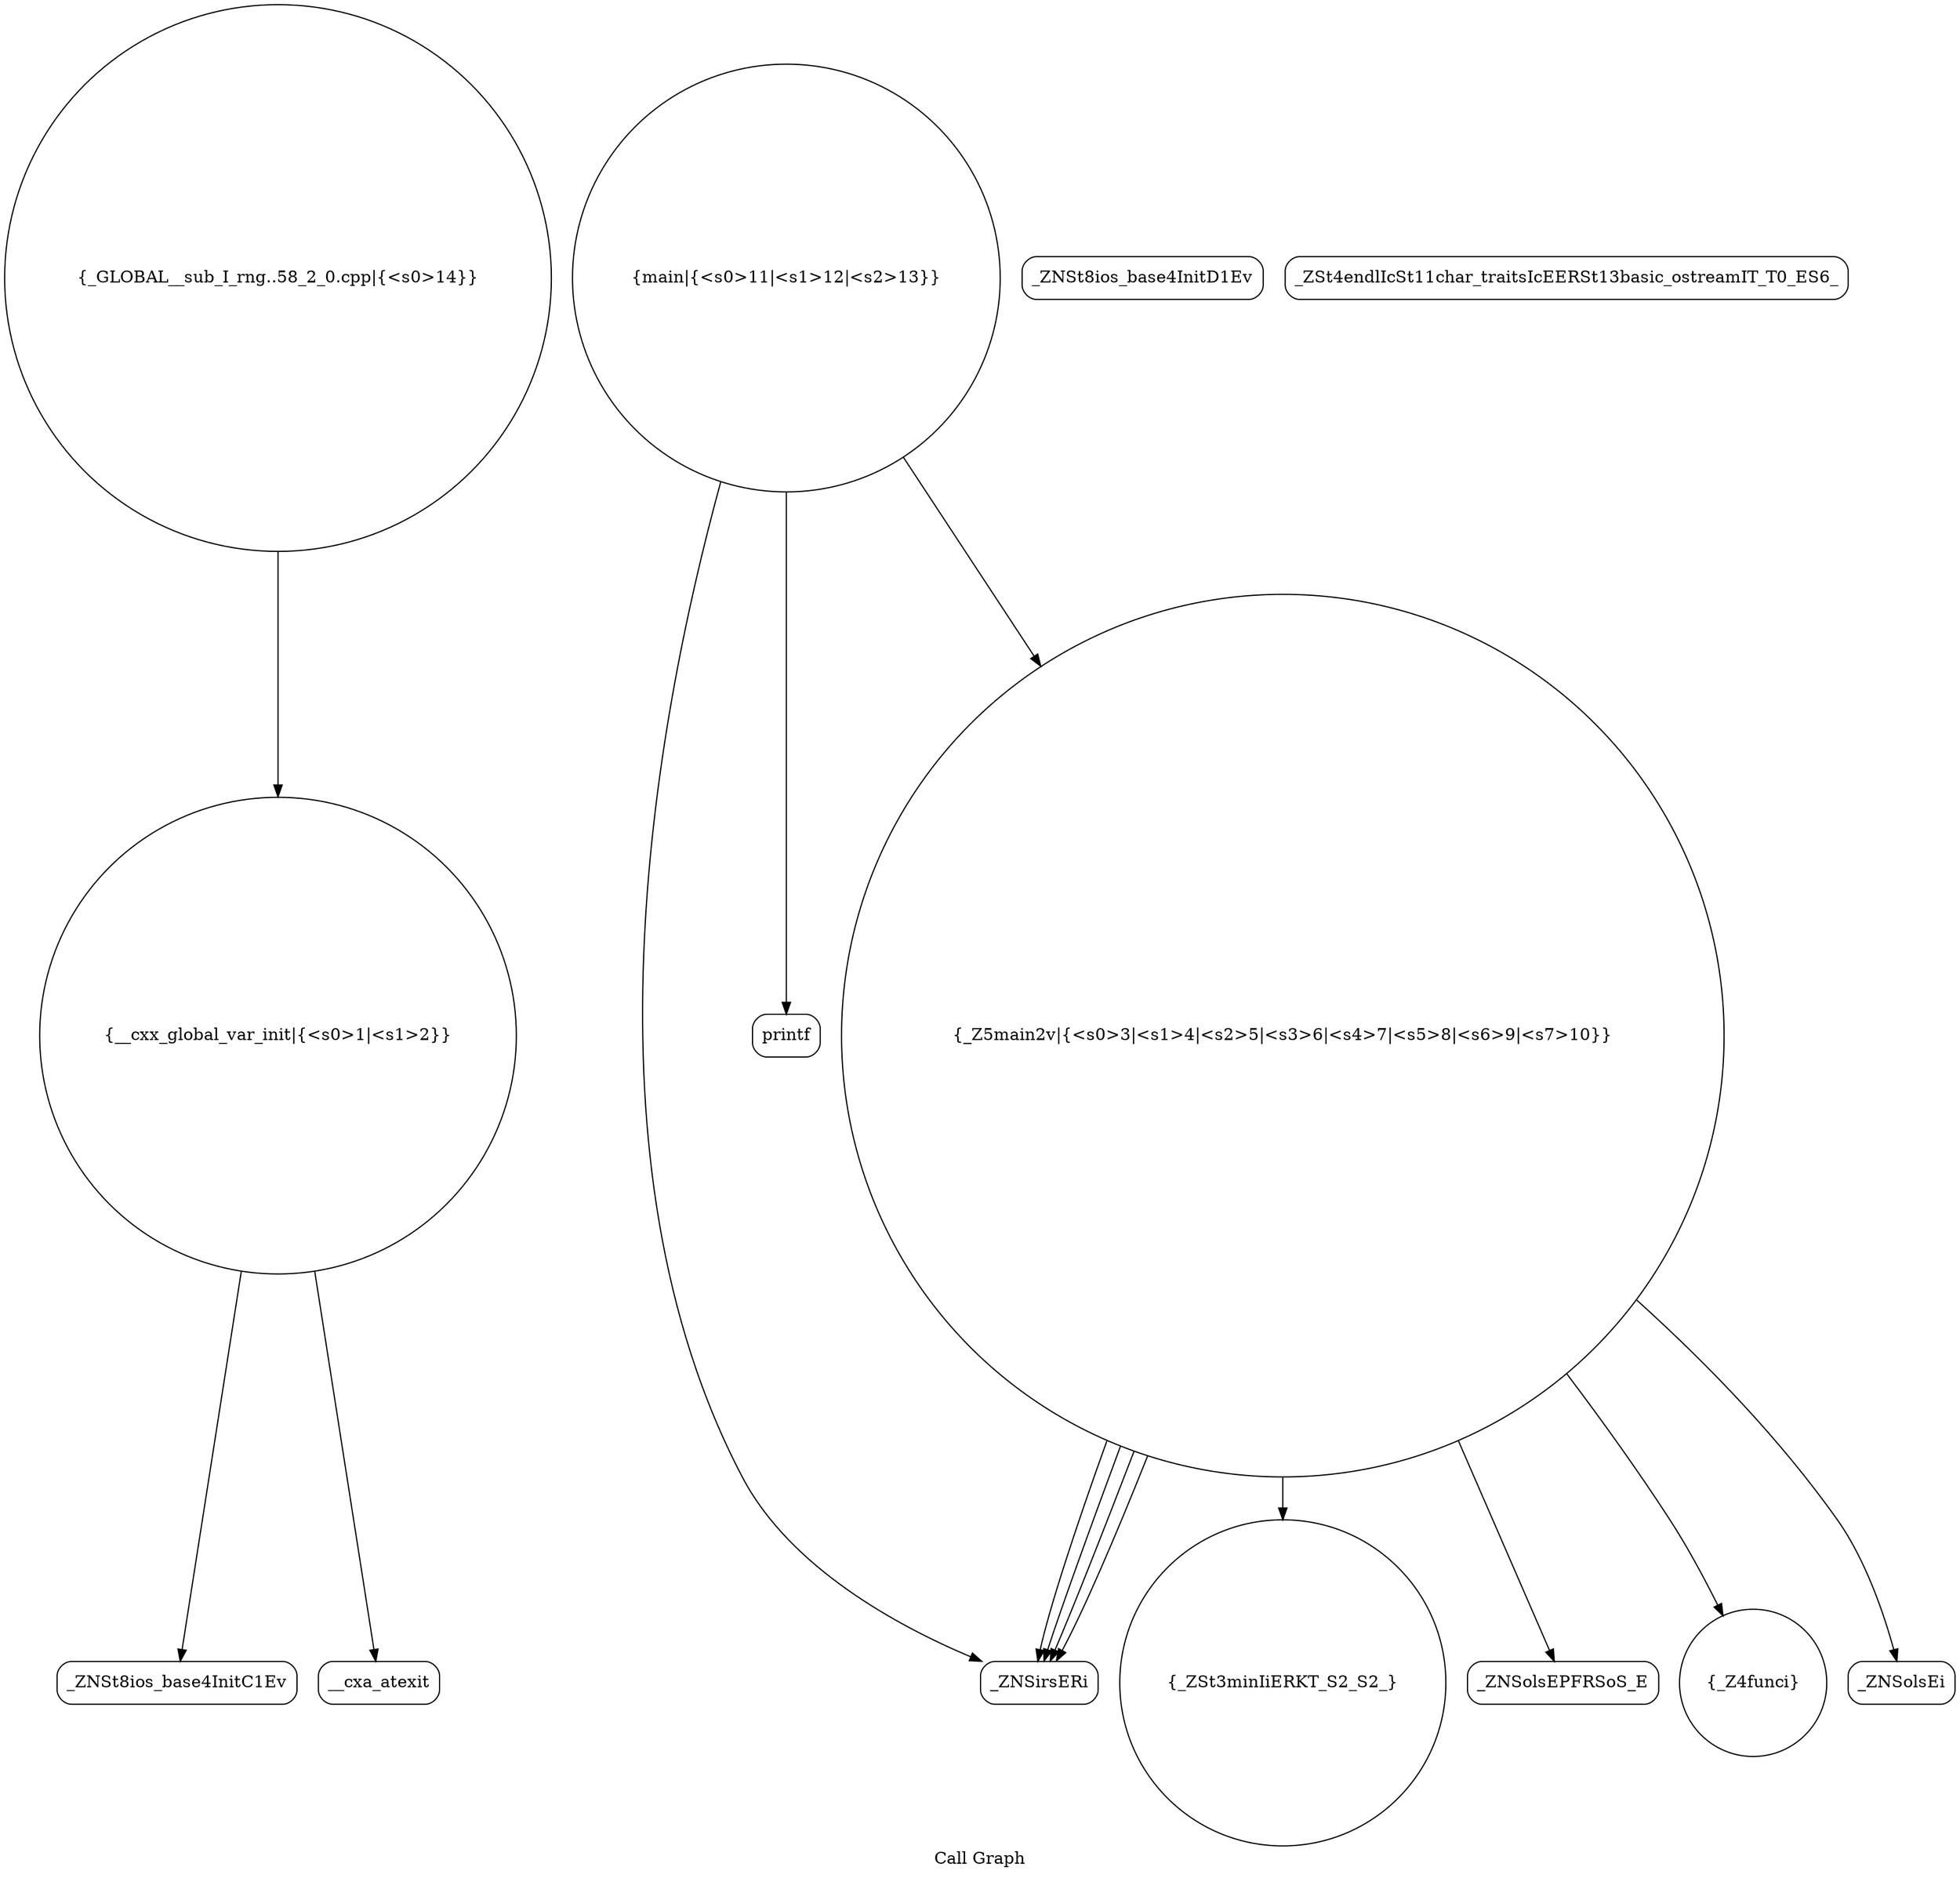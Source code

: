 digraph "Call Graph" {
	label="Call Graph";

	Node0x560a0d814080 [shape=record,shape=circle,label="{__cxx_global_var_init|{<s0>1|<s1>2}}"];
	Node0x560a0d814080:s0 -> Node0x560a0d814510[color=black];
	Node0x560a0d814080:s1 -> Node0x560a0d814610[color=black];
	Node0x560a0d814810 [shape=record,shape=circle,label="{_ZSt3minIiERKT_S2_S2_}"];
	Node0x560a0d814590 [shape=record,shape=Mrecord,label="{_ZNSt8ios_base4InitD1Ev}"];
	Node0x560a0d814910 [shape=record,shape=Mrecord,label="{_ZNSolsEPFRSoS_E}"];
	Node0x560a0d814690 [shape=record,shape=circle,label="{_Z4funci}"];
	Node0x560a0d814a10 [shape=record,shape=circle,label="{main|{<s0>11|<s1>12|<s2>13}}"];
	Node0x560a0d814a10:s0 -> Node0x560a0d814790[color=black];
	Node0x560a0d814a10:s1 -> Node0x560a0d814a90[color=black];
	Node0x560a0d814a10:s2 -> Node0x560a0d814710[color=black];
	Node0x560a0d814790 [shape=record,shape=Mrecord,label="{_ZNSirsERi}"];
	Node0x560a0d814b10 [shape=record,shape=circle,label="{_GLOBAL__sub_I_rng..58_2_0.cpp|{<s0>14}}"];
	Node0x560a0d814b10:s0 -> Node0x560a0d814080[color=black];
	Node0x560a0d814510 [shape=record,shape=Mrecord,label="{_ZNSt8ios_base4InitC1Ev}"];
	Node0x560a0d814890 [shape=record,shape=Mrecord,label="{_ZNSolsEi}"];
	Node0x560a0d814610 [shape=record,shape=Mrecord,label="{__cxa_atexit}"];
	Node0x560a0d814990 [shape=record,shape=Mrecord,label="{_ZSt4endlIcSt11char_traitsIcEERSt13basic_ostreamIT_T0_ES6_}"];
	Node0x560a0d814710 [shape=record,shape=circle,label="{_Z5main2v|{<s0>3|<s1>4|<s2>5|<s3>6|<s4>7|<s5>8|<s6>9|<s7>10}}"];
	Node0x560a0d814710:s0 -> Node0x560a0d814790[color=black];
	Node0x560a0d814710:s1 -> Node0x560a0d814790[color=black];
	Node0x560a0d814710:s2 -> Node0x560a0d814790[color=black];
	Node0x560a0d814710:s3 -> Node0x560a0d814790[color=black];
	Node0x560a0d814710:s4 -> Node0x560a0d814690[color=black];
	Node0x560a0d814710:s5 -> Node0x560a0d814810[color=black];
	Node0x560a0d814710:s6 -> Node0x560a0d814890[color=black];
	Node0x560a0d814710:s7 -> Node0x560a0d814910[color=black];
	Node0x560a0d814a90 [shape=record,shape=Mrecord,label="{printf}"];
}

